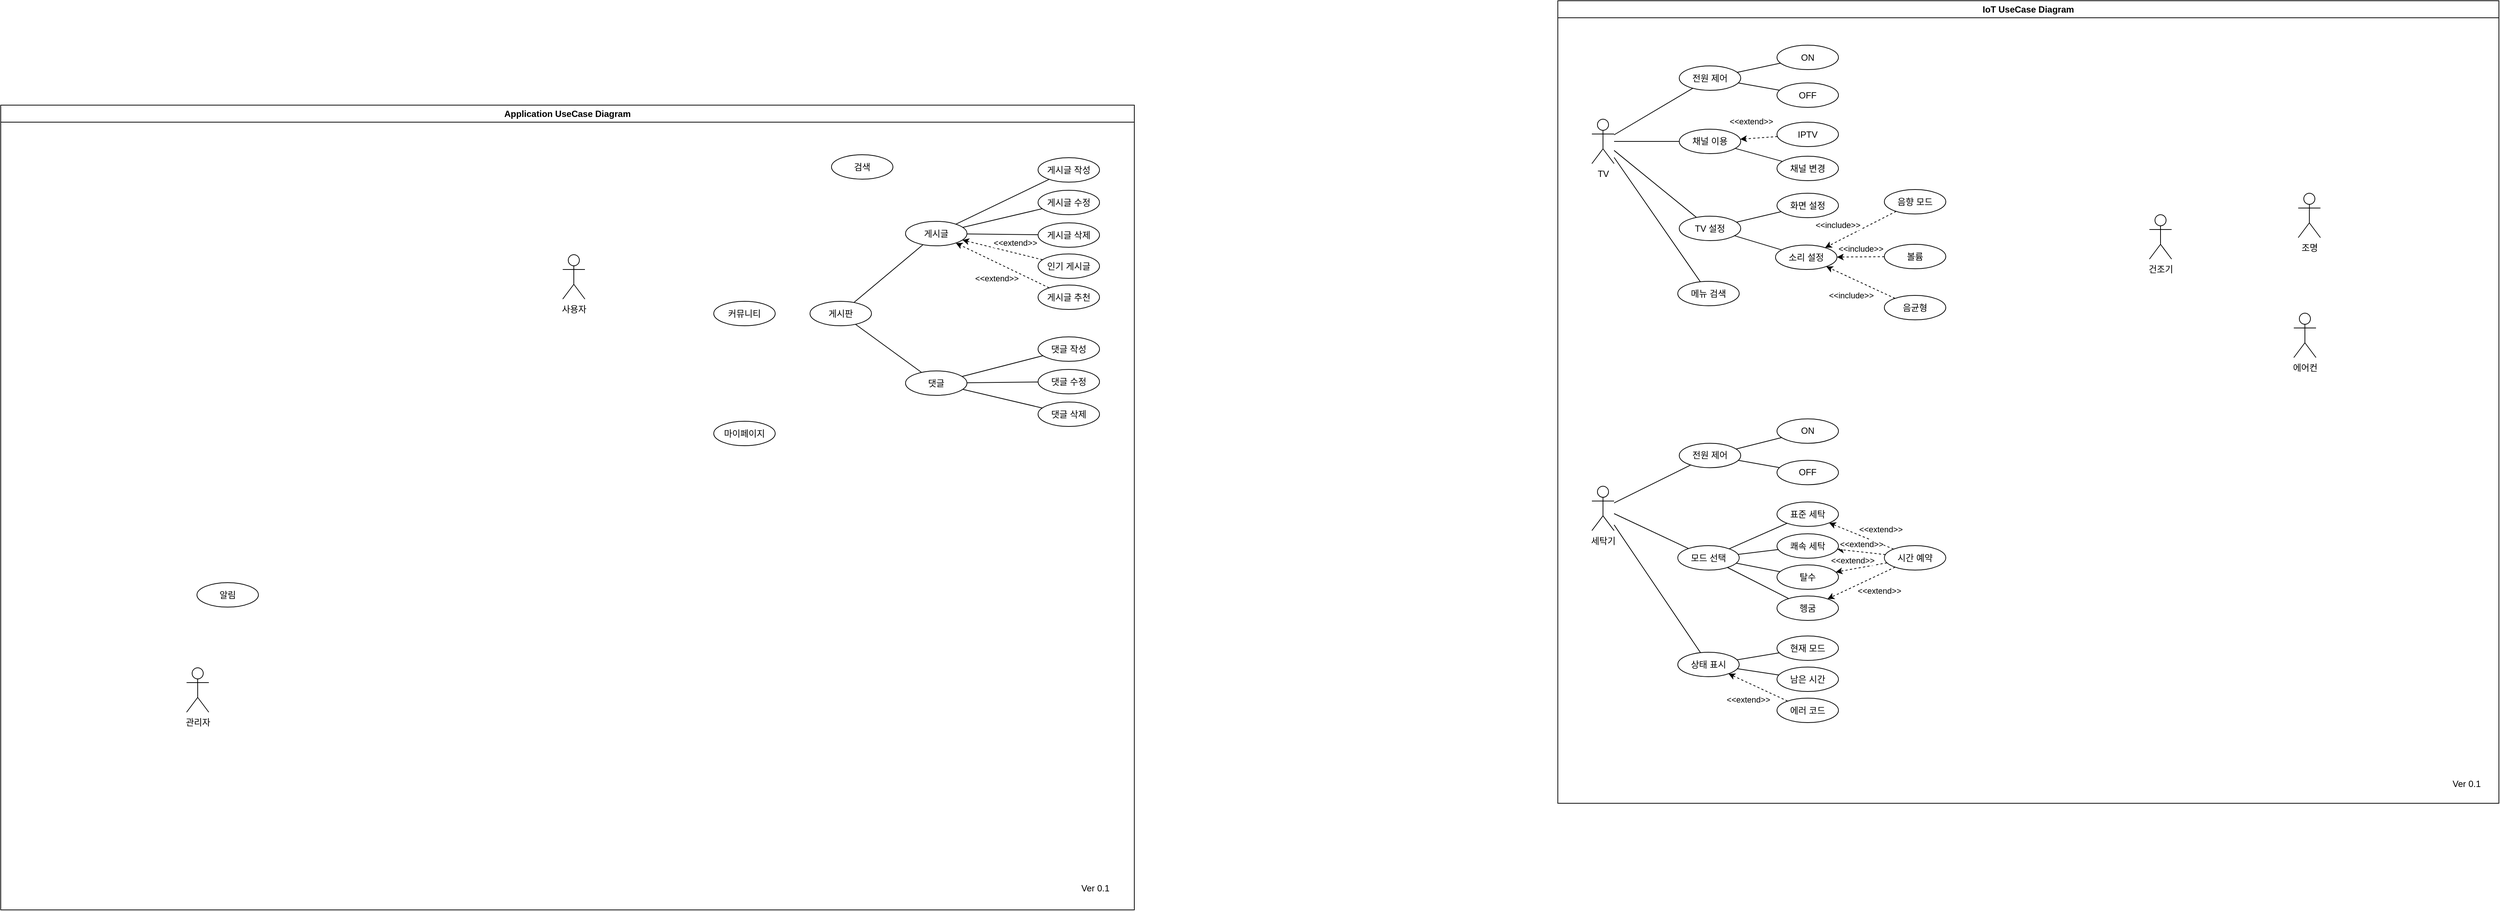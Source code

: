<mxfile version="24.2.0" type="device">
  <diagram name="페이지-1" id="SPn03I5VUdhCUxH6A8fu">
    <mxGraphModel dx="4887" dy="1358" grid="0" gridSize="10" guides="1" tooltips="1" connect="0" arrows="1" fold="1" page="0" pageScale="1" pageWidth="827" pageHeight="1169" math="0" shadow="0">
      <root>
        <mxCell id="0" />
        <mxCell id="1" parent="0" />
        <mxCell id="YW6be6riu14FDHsjR1MI-1" value="세탁기" style="shape=umlActor;verticalLabelPosition=bottom;verticalAlign=top;html=1;outlineConnect=0;" parent="1" vertex="1">
          <mxGeometry x="-681" y="394.73" width="30" height="60" as="geometry" />
        </mxCell>
        <mxCell id="YW6be6riu14FDHsjR1MI-2" value="조명" style="shape=umlActor;verticalLabelPosition=bottom;verticalAlign=top;html=1;outlineConnect=0;" parent="1" vertex="1">
          <mxGeometry x="273" y="-1" width="30" height="60" as="geometry" />
        </mxCell>
        <mxCell id="YW6be6riu14FDHsjR1MI-3" value="에어컨" style="shape=umlActor;verticalLabelPosition=bottom;verticalAlign=top;html=1;outlineConnect=0;" parent="1" vertex="1">
          <mxGeometry x="267" y="161" width="30" height="60" as="geometry" />
        </mxCell>
        <mxCell id="YW6be6riu14FDHsjR1MI-4" value="건조기" style="shape=umlActor;verticalLabelPosition=bottom;verticalAlign=top;html=1;outlineConnect=0;" parent="1" vertex="1">
          <mxGeometry x="72" y="28" width="30" height="60" as="geometry" />
        </mxCell>
        <mxCell id="YW6be6riu14FDHsjR1MI-5" value="TV" style="shape=umlActor;verticalLabelPosition=bottom;verticalAlign=top;html=1;outlineConnect=0;" parent="1" vertex="1">
          <mxGeometry x="-681" y="-101" width="30" height="60" as="geometry" />
        </mxCell>
        <mxCell id="0zQDEEanzSZMssSfunVY-1" value="전원 제어" style="ellipse;whiteSpace=wrap;html=1;" parent="1" vertex="1">
          <mxGeometry x="-563" y="-173" width="83" height="33" as="geometry" />
        </mxCell>
        <mxCell id="0zQDEEanzSZMssSfunVY-2" value="" style="endArrow=none;html=1;rounded=0;" parent="1" source="YW6be6riu14FDHsjR1MI-5" target="0zQDEEanzSZMssSfunVY-1" edge="1">
          <mxGeometry width="50" height="50" relative="1" as="geometry">
            <mxPoint x="-475" y="136" as="sourcePoint" />
            <mxPoint x="-425" y="86" as="targetPoint" />
          </mxGeometry>
        </mxCell>
        <mxCell id="0zQDEEanzSZMssSfunVY-4" value="ON" style="ellipse;whiteSpace=wrap;html=1;" parent="1" vertex="1">
          <mxGeometry x="-431" y="-201" width="83" height="33" as="geometry" />
        </mxCell>
        <mxCell id="0zQDEEanzSZMssSfunVY-5" value="OFF" style="ellipse;whiteSpace=wrap;html=1;" parent="1" vertex="1">
          <mxGeometry x="-431" y="-150" width="83" height="33" as="geometry" />
        </mxCell>
        <mxCell id="0zQDEEanzSZMssSfunVY-6" style="edgeStyle=orthogonalEdgeStyle;rounded=0;orthogonalLoop=1;jettySize=auto;html=1;exitX=0.5;exitY=1;exitDx=0;exitDy=0;" parent="1" source="0zQDEEanzSZMssSfunVY-4" target="0zQDEEanzSZMssSfunVY-4" edge="1">
          <mxGeometry relative="1" as="geometry" />
        </mxCell>
        <mxCell id="0zQDEEanzSZMssSfunVY-13" value="채널 이용" style="ellipse;whiteSpace=wrap;html=1;" parent="1" vertex="1">
          <mxGeometry x="-563" y="-87.5" width="83" height="33" as="geometry" />
        </mxCell>
        <mxCell id="0zQDEEanzSZMssSfunVY-15" value="" style="endArrow=none;html=1;rounded=0;" parent="1" source="YW6be6riu14FDHsjR1MI-5" target="0zQDEEanzSZMssSfunVY-13" edge="1">
          <mxGeometry width="50" height="50" relative="1" as="geometry">
            <mxPoint x="-579" y="112" as="sourcePoint" />
            <mxPoint x="-529" y="62" as="targetPoint" />
          </mxGeometry>
        </mxCell>
        <mxCell id="0zQDEEanzSZMssSfunVY-17" value="IPTV" style="ellipse;whiteSpace=wrap;html=1;" parent="1" vertex="1">
          <mxGeometry x="-431" y="-97" width="83" height="33" as="geometry" />
        </mxCell>
        <mxCell id="0zQDEEanzSZMssSfunVY-19" value="&amp;lt;&amp;lt;extend&amp;gt;&amp;gt;" style="endArrow=classic;html=1;rounded=0;dashed=1;" parent="1" source="0zQDEEanzSZMssSfunVY-17" target="0zQDEEanzSZMssSfunVY-13" edge="1">
          <mxGeometry x="0.374" y="-23" width="50" height="50" relative="1" as="geometry">
            <mxPoint x="-579" y="112" as="sourcePoint" />
            <mxPoint x="-529" y="62" as="targetPoint" />
            <mxPoint as="offset" />
          </mxGeometry>
        </mxCell>
        <mxCell id="0zQDEEanzSZMssSfunVY-20" value="&lt;span style=&quot;background-color: initial;&quot;&gt;채널 변경&lt;/span&gt;" style="ellipse;whiteSpace=wrap;html=1;" parent="1" vertex="1">
          <mxGeometry x="-431" y="-51" width="83" height="33" as="geometry" />
        </mxCell>
        <mxCell id="0zQDEEanzSZMssSfunVY-22" value="화면 설정" style="ellipse;whiteSpace=wrap;html=1;" parent="1" vertex="1">
          <mxGeometry x="-431" y="-1" width="83" height="33" as="geometry" />
        </mxCell>
        <mxCell id="0zQDEEanzSZMssSfunVY-24" value="메뉴 검색" style="ellipse;whiteSpace=wrap;html=1;" parent="1" vertex="1">
          <mxGeometry x="-565" y="118" width="83" height="33" as="geometry" />
        </mxCell>
        <mxCell id="0zQDEEanzSZMssSfunVY-26" value="" style="endArrow=none;html=1;rounded=0;" parent="1" source="YW6be6riu14FDHsjR1MI-5" target="0zQDEEanzSZMssSfunVY-24" edge="1">
          <mxGeometry width="50" height="50" relative="1" as="geometry">
            <mxPoint x="-606" y="79" as="sourcePoint" />
            <mxPoint x="-446" y="36" as="targetPoint" />
          </mxGeometry>
        </mxCell>
        <mxCell id="0zQDEEanzSZMssSfunVY-27" value="" style="endArrow=none;html=1;rounded=0;" parent="1" source="0zQDEEanzSZMssSfunVY-39" target="0zQDEEanzSZMssSfunVY-22" edge="1">
          <mxGeometry width="50" height="50" relative="1" as="geometry">
            <mxPoint x="-496" y="86" as="sourcePoint" />
            <mxPoint x="-446" y="36" as="targetPoint" />
          </mxGeometry>
        </mxCell>
        <mxCell id="0zQDEEanzSZMssSfunVY-28" value="" style="endArrow=none;html=1;rounded=0;" parent="1" source="0zQDEEanzSZMssSfunVY-13" target="0zQDEEanzSZMssSfunVY-20" edge="1">
          <mxGeometry width="50" height="50" relative="1" as="geometry">
            <mxPoint x="-496" y="86" as="sourcePoint" />
            <mxPoint x="-446" y="36" as="targetPoint" />
          </mxGeometry>
        </mxCell>
        <mxCell id="0zQDEEanzSZMssSfunVY-30" value="" style="endArrow=none;html=1;rounded=0;" parent="1" source="0zQDEEanzSZMssSfunVY-1" target="0zQDEEanzSZMssSfunVY-4" edge="1">
          <mxGeometry width="50" height="50" relative="1" as="geometry">
            <mxPoint x="-496" y="86" as="sourcePoint" />
            <mxPoint x="-446" y="36" as="targetPoint" />
          </mxGeometry>
        </mxCell>
        <mxCell id="0zQDEEanzSZMssSfunVY-31" value="" style="endArrow=none;html=1;rounded=0;" parent="1" source="0zQDEEanzSZMssSfunVY-1" target="0zQDEEanzSZMssSfunVY-5" edge="1">
          <mxGeometry width="50" height="50" relative="1" as="geometry">
            <mxPoint x="-496" y="86" as="sourcePoint" />
            <mxPoint x="-446" y="36" as="targetPoint" />
          </mxGeometry>
        </mxCell>
        <mxCell id="0zQDEEanzSZMssSfunVY-32" value="전원 제어" style="ellipse;whiteSpace=wrap;html=1;" parent="1" vertex="1">
          <mxGeometry x="-563" y="336.73" width="83" height="33" as="geometry" />
        </mxCell>
        <mxCell id="0zQDEEanzSZMssSfunVY-34" value="OFF" style="ellipse;whiteSpace=wrap;html=1;" parent="1" vertex="1">
          <mxGeometry x="-431" y="359.73" width="83" height="33" as="geometry" />
        </mxCell>
        <mxCell id="0zQDEEanzSZMssSfunVY-35" style="edgeStyle=orthogonalEdgeStyle;rounded=0;orthogonalLoop=1;jettySize=auto;html=1;exitX=0.5;exitY=1;exitDx=0;exitDy=0;" parent="1" edge="1">
          <mxGeometry relative="1" as="geometry">
            <mxPoint x="-389.5" y="341.73" as="sourcePoint" />
            <mxPoint x="-389.5" y="341.73" as="targetPoint" />
          </mxGeometry>
        </mxCell>
        <mxCell id="0zQDEEanzSZMssSfunVY-36" value="" style="endArrow=none;html=1;rounded=0;" parent="1" source="0zQDEEanzSZMssSfunVY-32" target="0zQDEEanzSZMssSfunVY-54" edge="1">
          <mxGeometry width="50" height="50" relative="1" as="geometry">
            <mxPoint x="-496" y="595.73" as="sourcePoint" />
            <mxPoint x="-426.115" y="332.997" as="targetPoint" />
          </mxGeometry>
        </mxCell>
        <mxCell id="0zQDEEanzSZMssSfunVY-37" value="" style="endArrow=none;html=1;rounded=0;" parent="1" source="0zQDEEanzSZMssSfunVY-32" target="0zQDEEanzSZMssSfunVY-34" edge="1">
          <mxGeometry width="50" height="50" relative="1" as="geometry">
            <mxPoint x="-496" y="595.73" as="sourcePoint" />
            <mxPoint x="-446" y="545.73" as="targetPoint" />
          </mxGeometry>
        </mxCell>
        <mxCell id="0zQDEEanzSZMssSfunVY-38" value="" style="endArrow=none;html=1;rounded=0;" parent="1" source="YW6be6riu14FDHsjR1MI-1" target="0zQDEEanzSZMssSfunVY-32" edge="1">
          <mxGeometry width="50" height="50" relative="1" as="geometry">
            <mxPoint x="-496" y="247.73" as="sourcePoint" />
            <mxPoint x="-446" y="197.73" as="targetPoint" />
          </mxGeometry>
        </mxCell>
        <mxCell id="0zQDEEanzSZMssSfunVY-39" value="TV 설정" style="ellipse;whiteSpace=wrap;html=1;" parent="1" vertex="1">
          <mxGeometry x="-563" y="30" width="83" height="33" as="geometry" />
        </mxCell>
        <mxCell id="0zQDEEanzSZMssSfunVY-40" value="소리 설정" style="ellipse;whiteSpace=wrap;html=1;" parent="1" vertex="1">
          <mxGeometry x="-433" y="69" width="83" height="33" as="geometry" />
        </mxCell>
        <mxCell id="0zQDEEanzSZMssSfunVY-41" value="음향 모드" style="ellipse;whiteSpace=wrap;html=1;" parent="1" vertex="1">
          <mxGeometry x="-286" y="-6" width="83" height="33" as="geometry" />
        </mxCell>
        <mxCell id="0zQDEEanzSZMssSfunVY-42" value="볼륨" style="ellipse;whiteSpace=wrap;html=1;" parent="1" vertex="1">
          <mxGeometry x="-286" y="68" width="83" height="33" as="geometry" />
        </mxCell>
        <mxCell id="0zQDEEanzSZMssSfunVY-43" value="음균형" style="ellipse;whiteSpace=wrap;html=1;" parent="1" vertex="1">
          <mxGeometry x="-286" y="137" width="83" height="33" as="geometry" />
        </mxCell>
        <mxCell id="0zQDEEanzSZMssSfunVY-44" value="" style="endArrow=none;html=1;rounded=0;" parent="1" source="0zQDEEanzSZMssSfunVY-39" target="0zQDEEanzSZMssSfunVY-40" edge="1">
          <mxGeometry width="50" height="50" relative="1" as="geometry">
            <mxPoint x="-449" y="107" as="sourcePoint" />
            <mxPoint x="-399" y="57" as="targetPoint" />
          </mxGeometry>
        </mxCell>
        <mxCell id="0zQDEEanzSZMssSfunVY-45" value="" style="endArrow=classic;html=1;rounded=0;dashed=1;" parent="1" source="0zQDEEanzSZMssSfunVY-41" target="0zQDEEanzSZMssSfunVY-40" edge="1">
          <mxGeometry width="50" height="50" relative="1" as="geometry">
            <mxPoint x="-449" y="107" as="sourcePoint" />
            <mxPoint x="-399" y="57" as="targetPoint" />
          </mxGeometry>
        </mxCell>
        <mxCell id="0zQDEEanzSZMssSfunVY-49" value="&amp;lt;&amp;lt;include&amp;gt;&amp;gt;" style="edgeLabel;html=1;align=center;verticalAlign=middle;resizable=0;points=[];" parent="0zQDEEanzSZMssSfunVY-45" vertex="1" connectable="0">
          <mxGeometry x="0.323" y="3" relative="1" as="geometry">
            <mxPoint x="-17" y="-17" as="offset" />
          </mxGeometry>
        </mxCell>
        <mxCell id="0zQDEEanzSZMssSfunVY-47" value="" style="endArrow=classic;html=1;rounded=0;dashed=1;" parent="1" source="0zQDEEanzSZMssSfunVY-43" target="0zQDEEanzSZMssSfunVY-40" edge="1">
          <mxGeometry width="50" height="50" relative="1" as="geometry">
            <mxPoint x="-449" y="107" as="sourcePoint" />
            <mxPoint x="-399" y="57" as="targetPoint" />
          </mxGeometry>
        </mxCell>
        <mxCell id="0zQDEEanzSZMssSfunVY-52" value="&amp;lt;&amp;lt;include&amp;gt;&amp;gt;" style="edgeLabel;html=1;align=center;verticalAlign=middle;resizable=0;points=[];" parent="0zQDEEanzSZMssSfunVY-47" vertex="1" connectable="0">
          <mxGeometry x="-0.21" y="3" relative="1" as="geometry">
            <mxPoint x="-22" y="10" as="offset" />
          </mxGeometry>
        </mxCell>
        <mxCell id="0zQDEEanzSZMssSfunVY-50" value="" style="endArrow=classic;html=1;rounded=0;dashed=1;" parent="1" source="0zQDEEanzSZMssSfunVY-42" target="0zQDEEanzSZMssSfunVY-40" edge="1">
          <mxGeometry width="50" height="50" relative="1" as="geometry">
            <mxPoint x="-449" y="108" as="sourcePoint" />
            <mxPoint x="-399" y="58" as="targetPoint" />
          </mxGeometry>
        </mxCell>
        <mxCell id="0zQDEEanzSZMssSfunVY-51" value="&amp;lt;&amp;lt;include&amp;gt;&amp;gt;" style="edgeLabel;html=1;align=center;verticalAlign=middle;resizable=0;points=[];" parent="0zQDEEanzSZMssSfunVY-50" vertex="1" connectable="0">
          <mxGeometry x="-0.176" y="5" relative="1" as="geometry">
            <mxPoint x="-6" y="-16" as="offset" />
          </mxGeometry>
        </mxCell>
        <mxCell id="0zQDEEanzSZMssSfunVY-53" value="" style="endArrow=none;html=1;rounded=0;" parent="1" source="YW6be6riu14FDHsjR1MI-5" target="0zQDEEanzSZMssSfunVY-39" edge="1">
          <mxGeometry width="50" height="50" relative="1" as="geometry">
            <mxPoint x="-516" y="109" as="sourcePoint" />
            <mxPoint x="-466" y="59" as="targetPoint" />
          </mxGeometry>
        </mxCell>
        <mxCell id="0zQDEEanzSZMssSfunVY-54" value="ON" style="ellipse;whiteSpace=wrap;html=1;" parent="1" vertex="1">
          <mxGeometry x="-431" y="303.73" width="83" height="33" as="geometry" />
        </mxCell>
        <mxCell id="0zQDEEanzSZMssSfunVY-55" value="시간 예약" style="ellipse;whiteSpace=wrap;html=1;" parent="1" vertex="1">
          <mxGeometry x="-286" y="475" width="83" height="33" as="geometry" />
        </mxCell>
        <mxCell id="0zQDEEanzSZMssSfunVY-58" value="모드 선택" style="ellipse;whiteSpace=wrap;html=1;" parent="1" vertex="1">
          <mxGeometry x="-565" y="475" width="83" height="33" as="geometry" />
        </mxCell>
        <mxCell id="0zQDEEanzSZMssSfunVY-59" value="상태 표시" style="ellipse;whiteSpace=wrap;html=1;" parent="1" vertex="1">
          <mxGeometry x="-565" y="619" width="83" height="33" as="geometry" />
        </mxCell>
        <mxCell id="0zQDEEanzSZMssSfunVY-60" value="표준 세탁" style="ellipse;whiteSpace=wrap;html=1;" parent="1" vertex="1">
          <mxGeometry x="-431" y="416" width="83" height="33" as="geometry" />
        </mxCell>
        <mxCell id="0zQDEEanzSZMssSfunVY-61" value="쾌속 세탁&lt;span style=&quot;color: rgba(0, 0, 0, 0); font-family: monospace; font-size: 0px; text-align: start; text-wrap: nowrap;&quot;&gt;%3CmxGraphModel%3E%3Croot%3E%3CmxCell%20id%3D%220%22%2F%3E%3CmxCell%20id%3D%221%22%20parent%3D%220%22%2F%3E%3CmxCell%20id%3D%222%22%20value%3D%22%EC%A0%84%EC%9B%90%20%EC%A0%9C%EC%96%B4%22%20style%3D%22ellipse%3BwhiteSpace%3Dwrap%3Bhtml%3D1%3B%22%20vertex%3D%221%22%20parent%3D%221%22%3E%3CmxGeometry%20x%3D%22-563%22%20y%3D%22336.73%22%20width%3D%2283%22%20height%3D%2233%22%20as%3D%22geometry%22%2F%3E%3C%2FmxCell%3E%3C%2Froot%3E%3C%2FmxGraphModel%3E&lt;/span&gt;&lt;span style=&quot;color: rgba(0, 0, 0, 0); font-family: monospace; font-size: 0px; text-align: start; text-wrap: nowrap;&quot;&gt;%3CmxGraphModel%3E%3Croot%3E%3CmxCell%20id%3D%220%22%2F%3E%3CmxCell%20id%3D%221%22%20parent%3D%220%22%2F%3E%3CmxCell%20id%3D%222%22%20value%3D%22%EC%A0%84%EC%9B%90%20%EC%A0%9C%EC%96%B4%22%20style%3D%22ellipse%3BwhiteSpace%3Dwrap%3Bhtml%3D1%3B%22%20vertex%3D%221%22%20parent%3D%221%22%3E%3CmxGeometry%20x%3D%22-563%22%20y%3D%22336.73%22%20width%3D%2283%22%20height%3D%2233%22%20as%3D%22geometry%22%2F%3E%3C%2FmxCell%3E%3C%2Froot%3E%3C%2FmxGraphModel%3E&lt;/span&gt;" style="ellipse;whiteSpace=wrap;html=1;" parent="1" vertex="1">
          <mxGeometry x="-431" y="459" width="83" height="33" as="geometry" />
        </mxCell>
        <mxCell id="0zQDEEanzSZMssSfunVY-62" value="헹굼" style="ellipse;whiteSpace=wrap;html=1;" parent="1" vertex="1">
          <mxGeometry x="-431" y="543" width="83" height="33" as="geometry" />
        </mxCell>
        <mxCell id="0zQDEEanzSZMssSfunVY-63" value="탈수" style="ellipse;whiteSpace=wrap;html=1;" parent="1" vertex="1">
          <mxGeometry x="-431" y="501" width="83" height="33" as="geometry" />
        </mxCell>
        <mxCell id="0zQDEEanzSZMssSfunVY-64" value="" style="endArrow=none;html=1;rounded=0;" parent="1" source="0zQDEEanzSZMssSfunVY-58" target="0zQDEEanzSZMssSfunVY-60" edge="1">
          <mxGeometry width="50" height="50" relative="1" as="geometry">
            <mxPoint x="-467" y="491" as="sourcePoint" />
            <mxPoint x="-417" y="441" as="targetPoint" />
          </mxGeometry>
        </mxCell>
        <mxCell id="0zQDEEanzSZMssSfunVY-65" value="" style="endArrow=none;html=1;rounded=0;" parent="1" source="0zQDEEanzSZMssSfunVY-58" target="0zQDEEanzSZMssSfunVY-61" edge="1">
          <mxGeometry width="50" height="50" relative="1" as="geometry">
            <mxPoint x="-457" y="501" as="sourcePoint" />
            <mxPoint x="-407" y="451" as="targetPoint" />
          </mxGeometry>
        </mxCell>
        <mxCell id="0zQDEEanzSZMssSfunVY-66" value="" style="endArrow=none;html=1;rounded=0;" parent="1" source="0zQDEEanzSZMssSfunVY-58" target="0zQDEEanzSZMssSfunVY-63" edge="1">
          <mxGeometry width="50" height="50" relative="1" as="geometry">
            <mxPoint x="-447" y="511" as="sourcePoint" />
            <mxPoint x="-397" y="461" as="targetPoint" />
          </mxGeometry>
        </mxCell>
        <mxCell id="0zQDEEanzSZMssSfunVY-67" value="" style="endArrow=none;html=1;rounded=0;" parent="1" source="0zQDEEanzSZMssSfunVY-58" target="0zQDEEanzSZMssSfunVY-62" edge="1">
          <mxGeometry width="50" height="50" relative="1" as="geometry">
            <mxPoint x="-437" y="521" as="sourcePoint" />
            <mxPoint x="-387" y="471" as="targetPoint" />
          </mxGeometry>
        </mxCell>
        <mxCell id="0zQDEEanzSZMssSfunVY-68" value="" style="endArrow=none;html=1;rounded=0;" parent="1" source="YW6be6riu14FDHsjR1MI-1" target="0zQDEEanzSZMssSfunVY-58" edge="1">
          <mxGeometry width="50" height="50" relative="1" as="geometry">
            <mxPoint x="-500" y="489" as="sourcePoint" />
            <mxPoint x="-450" y="439" as="targetPoint" />
          </mxGeometry>
        </mxCell>
        <mxCell id="0zQDEEanzSZMssSfunVY-69" value="현재 모드" style="ellipse;whiteSpace=wrap;html=1;" parent="1" vertex="1">
          <mxGeometry x="-431" y="597" width="83" height="33" as="geometry" />
        </mxCell>
        <mxCell id="0zQDEEanzSZMssSfunVY-70" value="남은 시간" style="ellipse;whiteSpace=wrap;html=1;" parent="1" vertex="1">
          <mxGeometry x="-431" y="639" width="83" height="33" as="geometry" />
        </mxCell>
        <mxCell id="0zQDEEanzSZMssSfunVY-71" value="에러 코드" style="ellipse;whiteSpace=wrap;html=1;" parent="1" vertex="1">
          <mxGeometry x="-431" y="681" width="83" height="33" as="geometry" />
        </mxCell>
        <mxCell id="0zQDEEanzSZMssSfunVY-72" value="" style="endArrow=none;html=1;rounded=0;" parent="1" source="0zQDEEanzSZMssSfunVY-59" target="0zQDEEanzSZMssSfunVY-69" edge="1">
          <mxGeometry width="50" height="50" relative="1" as="geometry">
            <mxPoint x="-475" y="534" as="sourcePoint" />
            <mxPoint x="-425" y="484" as="targetPoint" />
          </mxGeometry>
        </mxCell>
        <mxCell id="0zQDEEanzSZMssSfunVY-73" value="" style="endArrow=none;html=1;rounded=0;" parent="1" source="0zQDEEanzSZMssSfunVY-59" target="0zQDEEanzSZMssSfunVY-70" edge="1">
          <mxGeometry width="50" height="50" relative="1" as="geometry">
            <mxPoint x="-475" y="534" as="sourcePoint" />
            <mxPoint x="-425" y="484" as="targetPoint" />
          </mxGeometry>
        </mxCell>
        <mxCell id="0zQDEEanzSZMssSfunVY-74" value="" style="endArrow=classic;html=1;rounded=0;dashed=1;" parent="1" source="0zQDEEanzSZMssSfunVY-71" target="0zQDEEanzSZMssSfunVY-59" edge="1">
          <mxGeometry width="50" height="50" relative="1" as="geometry">
            <mxPoint x="-475" y="534" as="sourcePoint" />
            <mxPoint x="-425" y="484" as="targetPoint" />
          </mxGeometry>
        </mxCell>
        <mxCell id="0zQDEEanzSZMssSfunVY-75" value="&amp;lt;&amp;lt;extend&amp;gt;&amp;gt;" style="edgeLabel;html=1;align=center;verticalAlign=middle;resizable=0;points=[];" parent="0zQDEEanzSZMssSfunVY-74" vertex="1" connectable="0">
          <mxGeometry x="-0.421" y="1" relative="1" as="geometry">
            <mxPoint x="-30" y="8" as="offset" />
          </mxGeometry>
        </mxCell>
        <mxCell id="0zQDEEanzSZMssSfunVY-76" value="" style="endArrow=classic;html=1;rounded=0;dashed=1;" parent="1" source="0zQDEEanzSZMssSfunVY-55" target="0zQDEEanzSZMssSfunVY-60" edge="1">
          <mxGeometry width="50" height="50" relative="1" as="geometry">
            <mxPoint x="-417" y="461" as="sourcePoint" />
            <mxPoint x="-367" y="411" as="targetPoint" />
          </mxGeometry>
        </mxCell>
        <mxCell id="0zQDEEanzSZMssSfunVY-80" value="&amp;lt;&amp;lt;extend&amp;gt;&amp;gt;" style="edgeLabel;html=1;align=center;verticalAlign=middle;resizable=0;points=[];" parent="0zQDEEanzSZMssSfunVY-76" vertex="1" connectable="0">
          <mxGeometry x="0.122" y="5" relative="1" as="geometry">
            <mxPoint x="33" y="-12" as="offset" />
          </mxGeometry>
        </mxCell>
        <mxCell id="0zQDEEanzSZMssSfunVY-77" value="" style="endArrow=classic;html=1;rounded=0;dashed=1;" parent="1" source="0zQDEEanzSZMssSfunVY-55" target="0zQDEEanzSZMssSfunVY-61" edge="1">
          <mxGeometry width="50" height="50" relative="1" as="geometry">
            <mxPoint x="-266" y="490" as="sourcePoint" />
            <mxPoint x="-351" y="454" as="targetPoint" />
          </mxGeometry>
        </mxCell>
        <mxCell id="0zQDEEanzSZMssSfunVY-81" value="&amp;lt;&amp;lt;extend&amp;gt;&amp;gt;" style="edgeLabel;html=1;align=center;verticalAlign=middle;resizable=0;points=[];" parent="0zQDEEanzSZMssSfunVY-77" vertex="1" connectable="0">
          <mxGeometry x="-0.277" y="-1" relative="1" as="geometry">
            <mxPoint x="-9" y="-11" as="offset" />
          </mxGeometry>
        </mxCell>
        <mxCell id="0zQDEEanzSZMssSfunVY-78" value="" style="endArrow=classic;html=1;rounded=0;dashed=1;" parent="1" source="0zQDEEanzSZMssSfunVY-55" target="0zQDEEanzSZMssSfunVY-63" edge="1">
          <mxGeometry width="50" height="50" relative="1" as="geometry">
            <mxPoint x="-256" y="500" as="sourcePoint" />
            <mxPoint x="-341" y="464" as="targetPoint" />
          </mxGeometry>
        </mxCell>
        <mxCell id="0zQDEEanzSZMssSfunVY-82" value="&amp;lt;&amp;lt;extend&amp;gt;&amp;gt;" style="edgeLabel;html=1;align=center;verticalAlign=middle;resizable=0;points=[];" parent="0zQDEEanzSZMssSfunVY-78" vertex="1" connectable="0">
          <mxGeometry x="0.045" y="3" relative="1" as="geometry">
            <mxPoint x="-11" y="-13" as="offset" />
          </mxGeometry>
        </mxCell>
        <mxCell id="0zQDEEanzSZMssSfunVY-79" value="" style="endArrow=classic;html=1;rounded=0;dashed=1;" parent="1" source="0zQDEEanzSZMssSfunVY-55" target="0zQDEEanzSZMssSfunVY-62" edge="1">
          <mxGeometry width="50" height="50" relative="1" as="geometry">
            <mxPoint x="-246" y="510" as="sourcePoint" />
            <mxPoint x="-331" y="474" as="targetPoint" />
          </mxGeometry>
        </mxCell>
        <mxCell id="0zQDEEanzSZMssSfunVY-83" value="&amp;lt;&amp;lt;extend&amp;gt;&amp;gt;" style="edgeLabel;html=1;align=center;verticalAlign=middle;resizable=0;points=[];" parent="0zQDEEanzSZMssSfunVY-79" vertex="1" connectable="0">
          <mxGeometry x="-0.194" y="5" relative="1" as="geometry">
            <mxPoint x="13" y="10" as="offset" />
          </mxGeometry>
        </mxCell>
        <mxCell id="0zQDEEanzSZMssSfunVY-84" value="" style="endArrow=none;html=1;rounded=0;" parent="1" source="YW6be6riu14FDHsjR1MI-1" target="0zQDEEanzSZMssSfunVY-59" edge="1">
          <mxGeometry width="50" height="50" relative="1" as="geometry">
            <mxPoint x="-548" y="464" as="sourcePoint" />
            <mxPoint x="-498" y="414" as="targetPoint" />
          </mxGeometry>
        </mxCell>
        <mxCell id="0zQDEEanzSZMssSfunVY-85" value="IoT UseCase Diagram" style="swimlane;whiteSpace=wrap;html=1;" parent="1" vertex="1">
          <mxGeometry x="-727" y="-261" width="1271" height="1084" as="geometry" />
        </mxCell>
        <mxCell id="0zQDEEanzSZMssSfunVY-86" value="Ver 0.1" style="text;html=1;align=center;verticalAlign=middle;resizable=0;points=[];autosize=1;strokeColor=none;fillColor=none;" parent="0zQDEEanzSZMssSfunVY-85" vertex="1">
          <mxGeometry x="1199" y="1045" width="56" height="26" as="geometry" />
        </mxCell>
        <mxCell id="dYHi77q5f8NIFPNNS61r-1" value="Application UseCase Diagram" style="swimlane;whiteSpace=wrap;html=1;" vertex="1" parent="1">
          <mxGeometry x="-2830" y="-120" width="1531" height="1087" as="geometry" />
        </mxCell>
        <mxCell id="dYHi77q5f8NIFPNNS61r-2" value="Ver 0.1" style="text;html=1;align=center;verticalAlign=middle;resizable=0;points=[];autosize=1;strokeColor=none;fillColor=none;" vertex="1" parent="dYHi77q5f8NIFPNNS61r-1">
          <mxGeometry x="1450" y="1045" width="56" height="26" as="geometry" />
        </mxCell>
        <mxCell id="dYHi77q5f8NIFPNNS61r-3" value="사용자" style="shape=umlActor;verticalLabelPosition=bottom;verticalAlign=top;html=1;outlineConnect=0;" vertex="1" parent="dYHi77q5f8NIFPNNS61r-1">
          <mxGeometry x="759" y="202" width="30" height="60" as="geometry" />
        </mxCell>
        <mxCell id="dYHi77q5f8NIFPNNS61r-4" value="관리자" style="shape=umlActor;verticalLabelPosition=bottom;verticalAlign=top;html=1;outlineConnect=0;" vertex="1" parent="dYHi77q5f8NIFPNNS61r-1">
          <mxGeometry x="251" y="760" width="30" height="60" as="geometry" />
        </mxCell>
        <mxCell id="dYHi77q5f8NIFPNNS61r-8" value="커뮤니티" style="ellipse;whiteSpace=wrap;html=1;" vertex="1" parent="dYHi77q5f8NIFPNNS61r-1">
          <mxGeometry x="963" y="265" width="83" height="33" as="geometry" />
        </mxCell>
        <mxCell id="dYHi77q5f8NIFPNNS61r-9" value="알림" style="ellipse;whiteSpace=wrap;html=1;" vertex="1" parent="dYHi77q5f8NIFPNNS61r-1">
          <mxGeometry x="265" y="645" width="83" height="33" as="geometry" />
        </mxCell>
        <mxCell id="dYHi77q5f8NIFPNNS61r-10" value="게시판" style="ellipse;whiteSpace=wrap;html=1;" vertex="1" parent="dYHi77q5f8NIFPNNS61r-1">
          <mxGeometry x="1093" y="265" width="83" height="33" as="geometry" />
        </mxCell>
        <mxCell id="dYHi77q5f8NIFPNNS61r-11" value="마이페이지" style="ellipse;whiteSpace=wrap;html=1;" vertex="1" parent="dYHi77q5f8NIFPNNS61r-1">
          <mxGeometry x="963" y="427" width="83" height="33" as="geometry" />
        </mxCell>
        <mxCell id="dYHi77q5f8NIFPNNS61r-12" value="검색" style="ellipse;whiteSpace=wrap;html=1;" vertex="1" parent="dYHi77q5f8NIFPNNS61r-1">
          <mxGeometry x="1122" y="67" width="83" height="33" as="geometry" />
        </mxCell>
        <mxCell id="dYHi77q5f8NIFPNNS61r-14" value="게시글 작성" style="ellipse;whiteSpace=wrap;html=1;" vertex="1" parent="dYHi77q5f8NIFPNNS61r-1">
          <mxGeometry x="1401" y="71" width="83" height="33" as="geometry" />
        </mxCell>
        <mxCell id="dYHi77q5f8NIFPNNS61r-15" value="게시글 삭제" style="ellipse;whiteSpace=wrap;html=1;" vertex="1" parent="dYHi77q5f8NIFPNNS61r-1">
          <mxGeometry x="1401" y="159" width="83" height="33" as="geometry" />
        </mxCell>
        <mxCell id="dYHi77q5f8NIFPNNS61r-16" value="게시글 수정" style="ellipse;whiteSpace=wrap;html=1;" vertex="1" parent="dYHi77q5f8NIFPNNS61r-1">
          <mxGeometry x="1401" y="115" width="83" height="33" as="geometry" />
        </mxCell>
        <mxCell id="dYHi77q5f8NIFPNNS61r-17" value="댓글" style="ellipse;whiteSpace=wrap;html=1;" vertex="1" parent="dYHi77q5f8NIFPNNS61r-1">
          <mxGeometry x="1222" y="359" width="83" height="33" as="geometry" />
        </mxCell>
        <mxCell id="dYHi77q5f8NIFPNNS61r-18" value="인기 게시글" style="ellipse;whiteSpace=wrap;html=1;" vertex="1" parent="dYHi77q5f8NIFPNNS61r-1">
          <mxGeometry x="1401" y="201" width="83" height="33" as="geometry" />
        </mxCell>
        <mxCell id="dYHi77q5f8NIFPNNS61r-19" value="게시글 추천" style="ellipse;whiteSpace=wrap;html=1;" vertex="1" parent="dYHi77q5f8NIFPNNS61r-1">
          <mxGeometry x="1401" y="243" width="83" height="33" as="geometry" />
        </mxCell>
        <mxCell id="dYHi77q5f8NIFPNNS61r-20" value="게시글" style="ellipse;whiteSpace=wrap;html=1;" vertex="1" parent="dYHi77q5f8NIFPNNS61r-1">
          <mxGeometry x="1222" y="157" width="83" height="33" as="geometry" />
        </mxCell>
        <mxCell id="dYHi77q5f8NIFPNNS61r-21" value="" style="endArrow=none;html=1;rounded=0;" edge="1" parent="dYHi77q5f8NIFPNNS61r-1" source="dYHi77q5f8NIFPNNS61r-10" target="dYHi77q5f8NIFPNNS61r-20">
          <mxGeometry width="50" height="50" relative="1" as="geometry">
            <mxPoint x="1279" y="408" as="sourcePoint" />
            <mxPoint x="1329" y="358" as="targetPoint" />
          </mxGeometry>
        </mxCell>
        <mxCell id="dYHi77q5f8NIFPNNS61r-22" value="" style="endArrow=none;html=1;rounded=0;" edge="1" parent="dYHi77q5f8NIFPNNS61r-1" source="dYHi77q5f8NIFPNNS61r-10" target="dYHi77q5f8NIFPNNS61r-17">
          <mxGeometry width="50" height="50" relative="1" as="geometry">
            <mxPoint x="1279" y="408" as="sourcePoint" />
            <mxPoint x="1329" y="358" as="targetPoint" />
          </mxGeometry>
        </mxCell>
        <mxCell id="dYHi77q5f8NIFPNNS61r-23" value="" style="endArrow=none;html=1;rounded=0;" edge="1" parent="dYHi77q5f8NIFPNNS61r-1" source="dYHi77q5f8NIFPNNS61r-20" target="dYHi77q5f8NIFPNNS61r-14">
          <mxGeometry width="50" height="50" relative="1" as="geometry">
            <mxPoint x="1289" y="376" as="sourcePoint" />
            <mxPoint x="1339" y="326" as="targetPoint" />
          </mxGeometry>
        </mxCell>
        <mxCell id="dYHi77q5f8NIFPNNS61r-24" value="" style="endArrow=none;html=1;rounded=0;" edge="1" parent="dYHi77q5f8NIFPNNS61r-1" source="dYHi77q5f8NIFPNNS61r-20" target="dYHi77q5f8NIFPNNS61r-16">
          <mxGeometry width="50" height="50" relative="1" as="geometry">
            <mxPoint x="1289" y="376" as="sourcePoint" />
            <mxPoint x="1339" y="326" as="targetPoint" />
          </mxGeometry>
        </mxCell>
        <mxCell id="dYHi77q5f8NIFPNNS61r-25" value="" style="endArrow=none;html=1;rounded=0;" edge="1" parent="dYHi77q5f8NIFPNNS61r-1" source="dYHi77q5f8NIFPNNS61r-20" target="dYHi77q5f8NIFPNNS61r-15">
          <mxGeometry width="50" height="50" relative="1" as="geometry">
            <mxPoint x="1289" y="376" as="sourcePoint" />
            <mxPoint x="1339" y="326" as="targetPoint" />
          </mxGeometry>
        </mxCell>
        <mxCell id="dYHi77q5f8NIFPNNS61r-29" value="" style="endArrow=classic;html=1;rounded=0;dashed=1;" edge="1" parent="dYHi77q5f8NIFPNNS61r-1" source="dYHi77q5f8NIFPNNS61r-19" target="dYHi77q5f8NIFPNNS61r-20">
          <mxGeometry width="50" height="50" relative="1" as="geometry">
            <mxPoint x="1289" y="376" as="sourcePoint" />
            <mxPoint x="1339" y="326" as="targetPoint" />
          </mxGeometry>
        </mxCell>
        <mxCell id="dYHi77q5f8NIFPNNS61r-30" value="&amp;lt;&amp;lt;extend&amp;gt;&amp;gt;" style="edgeLabel;html=1;align=center;verticalAlign=middle;resizable=0;points=[];" vertex="1" connectable="0" parent="dYHi77q5f8NIFPNNS61r-29">
          <mxGeometry x="-0.471" relative="1" as="geometry">
            <mxPoint x="-38" y="3" as="offset" />
          </mxGeometry>
        </mxCell>
        <mxCell id="dYHi77q5f8NIFPNNS61r-31" value="" style="endArrow=classic;html=1;rounded=0;dashed=1;" edge="1" parent="dYHi77q5f8NIFPNNS61r-1" source="dYHi77q5f8NIFPNNS61r-18" target="dYHi77q5f8NIFPNNS61r-20">
          <mxGeometry width="50" height="50" relative="1" as="geometry">
            <mxPoint x="1426" y="257" as="sourcePoint" />
            <mxPoint x="1300" y="196" as="targetPoint" />
          </mxGeometry>
        </mxCell>
        <mxCell id="dYHi77q5f8NIFPNNS61r-32" value="&amp;lt;&amp;lt;extend&amp;gt;&amp;gt;" style="edgeLabel;html=1;align=center;verticalAlign=middle;resizable=0;points=[];" vertex="1" connectable="0" parent="dYHi77q5f8NIFPNNS61r-31">
          <mxGeometry x="-0.471" relative="1" as="geometry">
            <mxPoint x="-9" y="-16" as="offset" />
          </mxGeometry>
        </mxCell>
        <mxCell id="dYHi77q5f8NIFPNNS61r-33" value="댓글 작성" style="ellipse;whiteSpace=wrap;html=1;" vertex="1" parent="dYHi77q5f8NIFPNNS61r-1">
          <mxGeometry x="1401" y="313" width="83" height="33" as="geometry" />
        </mxCell>
        <mxCell id="dYHi77q5f8NIFPNNS61r-35" value="댓글 삭제" style="ellipse;whiteSpace=wrap;html=1;" vertex="1" parent="dYHi77q5f8NIFPNNS61r-1">
          <mxGeometry x="1401" y="401" width="83" height="33" as="geometry" />
        </mxCell>
        <mxCell id="dYHi77q5f8NIFPNNS61r-34" value="댓글 수정" style="ellipse;whiteSpace=wrap;html=1;" vertex="1" parent="dYHi77q5f8NIFPNNS61r-1">
          <mxGeometry x="1401" y="357" width="83" height="33" as="geometry" />
        </mxCell>
        <mxCell id="dYHi77q5f8NIFPNNS61r-38" value="" style="endArrow=none;html=1;rounded=0;" edge="1" parent="dYHi77q5f8NIFPNNS61r-1" source="dYHi77q5f8NIFPNNS61r-17" target="dYHi77q5f8NIFPNNS61r-33">
          <mxGeometry width="50" height="50" relative="1" as="geometry">
            <mxPoint x="818" y="474" as="sourcePoint" />
            <mxPoint x="868" y="424" as="targetPoint" />
          </mxGeometry>
        </mxCell>
        <mxCell id="dYHi77q5f8NIFPNNS61r-37" value="" style="endArrow=none;html=1;rounded=0;" edge="1" parent="dYHi77q5f8NIFPNNS61r-1" source="dYHi77q5f8NIFPNNS61r-17" target="dYHi77q5f8NIFPNNS61r-34">
          <mxGeometry width="50" height="50" relative="1" as="geometry">
            <mxPoint x="808" y="464" as="sourcePoint" />
            <mxPoint x="858" y="414" as="targetPoint" />
          </mxGeometry>
        </mxCell>
        <mxCell id="dYHi77q5f8NIFPNNS61r-36" value="" style="endArrow=none;html=1;rounded=0;" edge="1" parent="dYHi77q5f8NIFPNNS61r-1" source="dYHi77q5f8NIFPNNS61r-17" target="dYHi77q5f8NIFPNNS61r-35">
          <mxGeometry width="50" height="50" relative="1" as="geometry">
            <mxPoint x="798" y="454" as="sourcePoint" />
            <mxPoint x="848" y="404" as="targetPoint" />
          </mxGeometry>
        </mxCell>
      </root>
    </mxGraphModel>
  </diagram>
</mxfile>
